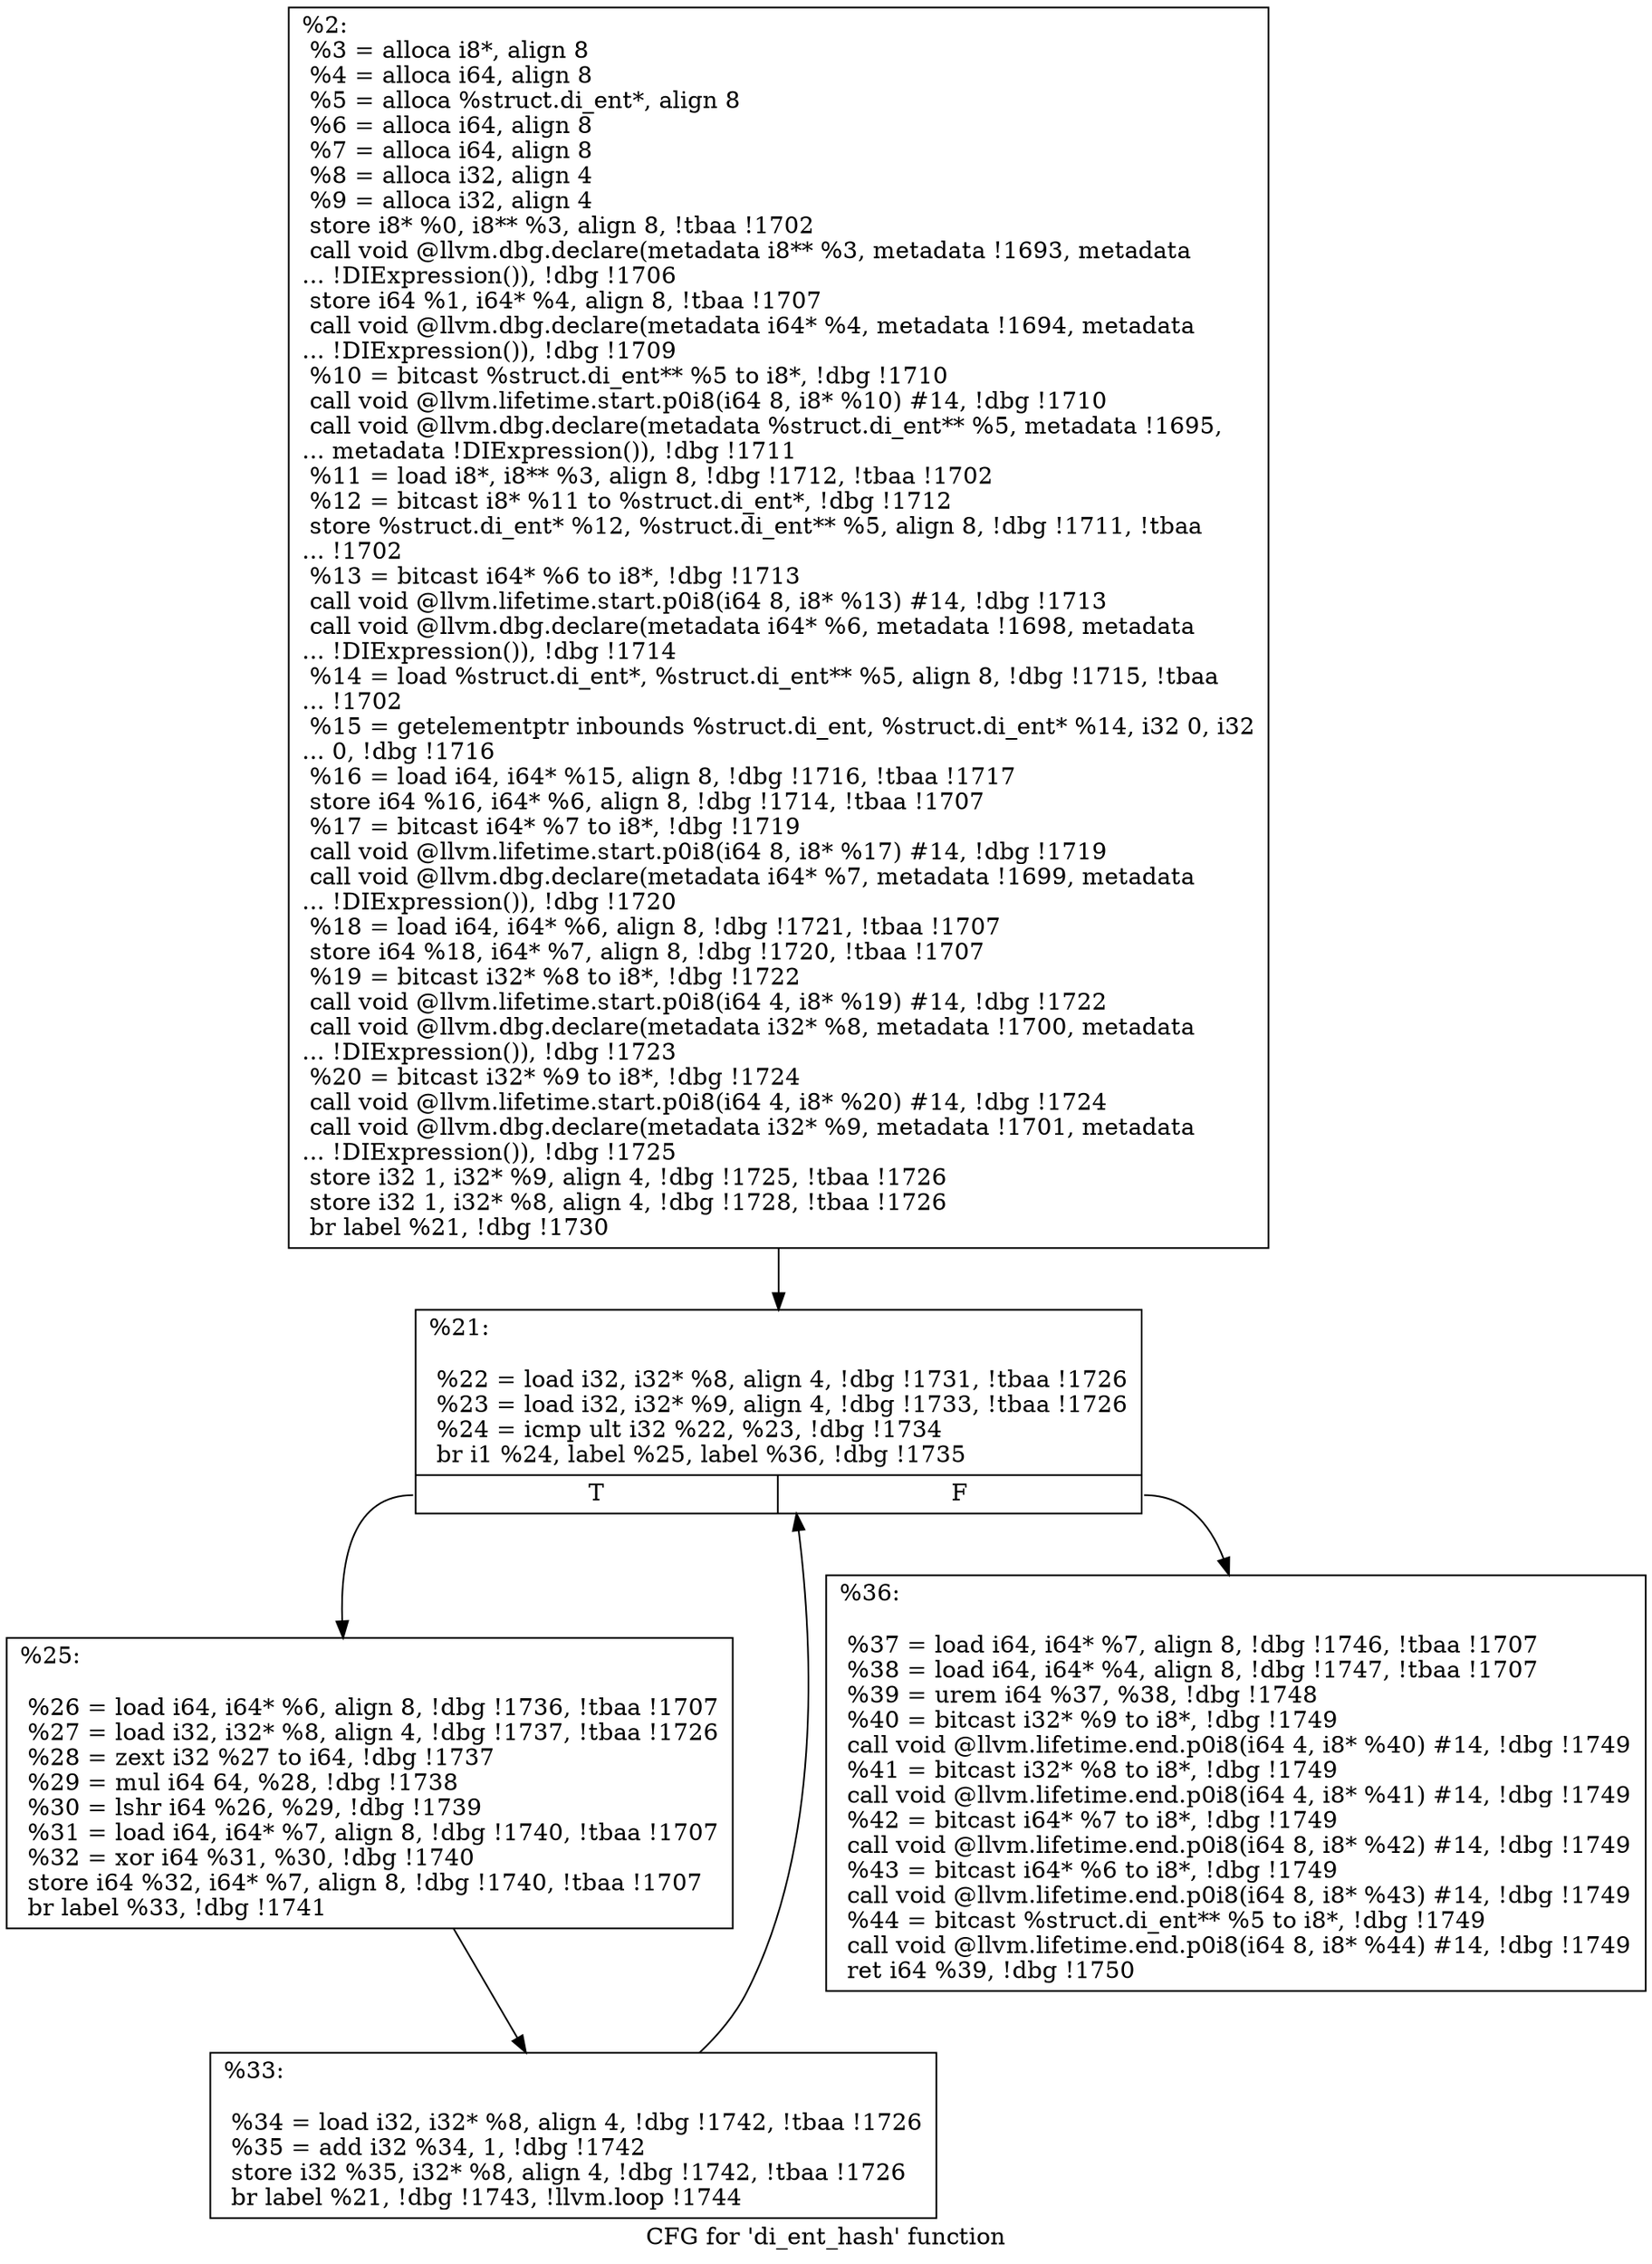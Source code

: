 digraph "CFG for 'di_ent_hash' function" {
	label="CFG for 'di_ent_hash' function";

	Node0x282b460 [shape=record,label="{%2:\l  %3 = alloca i8*, align 8\l  %4 = alloca i64, align 8\l  %5 = alloca %struct.di_ent*, align 8\l  %6 = alloca i64, align 8\l  %7 = alloca i64, align 8\l  %8 = alloca i32, align 4\l  %9 = alloca i32, align 4\l  store i8* %0, i8** %3, align 8, !tbaa !1702\l  call void @llvm.dbg.declare(metadata i8** %3, metadata !1693, metadata\l... !DIExpression()), !dbg !1706\l  store i64 %1, i64* %4, align 8, !tbaa !1707\l  call void @llvm.dbg.declare(metadata i64* %4, metadata !1694, metadata\l... !DIExpression()), !dbg !1709\l  %10 = bitcast %struct.di_ent** %5 to i8*, !dbg !1710\l  call void @llvm.lifetime.start.p0i8(i64 8, i8* %10) #14, !dbg !1710\l  call void @llvm.dbg.declare(metadata %struct.di_ent** %5, metadata !1695,\l... metadata !DIExpression()), !dbg !1711\l  %11 = load i8*, i8** %3, align 8, !dbg !1712, !tbaa !1702\l  %12 = bitcast i8* %11 to %struct.di_ent*, !dbg !1712\l  store %struct.di_ent* %12, %struct.di_ent** %5, align 8, !dbg !1711, !tbaa\l... !1702\l  %13 = bitcast i64* %6 to i8*, !dbg !1713\l  call void @llvm.lifetime.start.p0i8(i64 8, i8* %13) #14, !dbg !1713\l  call void @llvm.dbg.declare(metadata i64* %6, metadata !1698, metadata\l... !DIExpression()), !dbg !1714\l  %14 = load %struct.di_ent*, %struct.di_ent** %5, align 8, !dbg !1715, !tbaa\l... !1702\l  %15 = getelementptr inbounds %struct.di_ent, %struct.di_ent* %14, i32 0, i32\l... 0, !dbg !1716\l  %16 = load i64, i64* %15, align 8, !dbg !1716, !tbaa !1717\l  store i64 %16, i64* %6, align 8, !dbg !1714, !tbaa !1707\l  %17 = bitcast i64* %7 to i8*, !dbg !1719\l  call void @llvm.lifetime.start.p0i8(i64 8, i8* %17) #14, !dbg !1719\l  call void @llvm.dbg.declare(metadata i64* %7, metadata !1699, metadata\l... !DIExpression()), !dbg !1720\l  %18 = load i64, i64* %6, align 8, !dbg !1721, !tbaa !1707\l  store i64 %18, i64* %7, align 8, !dbg !1720, !tbaa !1707\l  %19 = bitcast i32* %8 to i8*, !dbg !1722\l  call void @llvm.lifetime.start.p0i8(i64 4, i8* %19) #14, !dbg !1722\l  call void @llvm.dbg.declare(metadata i32* %8, metadata !1700, metadata\l... !DIExpression()), !dbg !1723\l  %20 = bitcast i32* %9 to i8*, !dbg !1724\l  call void @llvm.lifetime.start.p0i8(i64 4, i8* %20) #14, !dbg !1724\l  call void @llvm.dbg.declare(metadata i32* %9, metadata !1701, metadata\l... !DIExpression()), !dbg !1725\l  store i32 1, i32* %9, align 4, !dbg !1725, !tbaa !1726\l  store i32 1, i32* %8, align 4, !dbg !1728, !tbaa !1726\l  br label %21, !dbg !1730\l}"];
	Node0x282b460 -> Node0x282cf50;
	Node0x282cf50 [shape=record,label="{%21:\l\l  %22 = load i32, i32* %8, align 4, !dbg !1731, !tbaa !1726\l  %23 = load i32, i32* %9, align 4, !dbg !1733, !tbaa !1726\l  %24 = icmp ult i32 %22, %23, !dbg !1734\l  br i1 %24, label %25, label %36, !dbg !1735\l|{<s0>T|<s1>F}}"];
	Node0x282cf50:s0 -> Node0x282cfa0;
	Node0x282cf50:s1 -> Node0x282d040;
	Node0x282cfa0 [shape=record,label="{%25:\l\l  %26 = load i64, i64* %6, align 8, !dbg !1736, !tbaa !1707\l  %27 = load i32, i32* %8, align 4, !dbg !1737, !tbaa !1726\l  %28 = zext i32 %27 to i64, !dbg !1737\l  %29 = mul i64 64, %28, !dbg !1738\l  %30 = lshr i64 %26, %29, !dbg !1739\l  %31 = load i64, i64* %7, align 8, !dbg !1740, !tbaa !1707\l  %32 = xor i64 %31, %30, !dbg !1740\l  store i64 %32, i64* %7, align 8, !dbg !1740, !tbaa !1707\l  br label %33, !dbg !1741\l}"];
	Node0x282cfa0 -> Node0x282cff0;
	Node0x282cff0 [shape=record,label="{%33:\l\l  %34 = load i32, i32* %8, align 4, !dbg !1742, !tbaa !1726\l  %35 = add i32 %34, 1, !dbg !1742\l  store i32 %35, i32* %8, align 4, !dbg !1742, !tbaa !1726\l  br label %21, !dbg !1743, !llvm.loop !1744\l}"];
	Node0x282cff0 -> Node0x282cf50;
	Node0x282d040 [shape=record,label="{%36:\l\l  %37 = load i64, i64* %7, align 8, !dbg !1746, !tbaa !1707\l  %38 = load i64, i64* %4, align 8, !dbg !1747, !tbaa !1707\l  %39 = urem i64 %37, %38, !dbg !1748\l  %40 = bitcast i32* %9 to i8*, !dbg !1749\l  call void @llvm.lifetime.end.p0i8(i64 4, i8* %40) #14, !dbg !1749\l  %41 = bitcast i32* %8 to i8*, !dbg !1749\l  call void @llvm.lifetime.end.p0i8(i64 4, i8* %41) #14, !dbg !1749\l  %42 = bitcast i64* %7 to i8*, !dbg !1749\l  call void @llvm.lifetime.end.p0i8(i64 8, i8* %42) #14, !dbg !1749\l  %43 = bitcast i64* %6 to i8*, !dbg !1749\l  call void @llvm.lifetime.end.p0i8(i64 8, i8* %43) #14, !dbg !1749\l  %44 = bitcast %struct.di_ent** %5 to i8*, !dbg !1749\l  call void @llvm.lifetime.end.p0i8(i64 8, i8* %44) #14, !dbg !1749\l  ret i64 %39, !dbg !1750\l}"];
}
